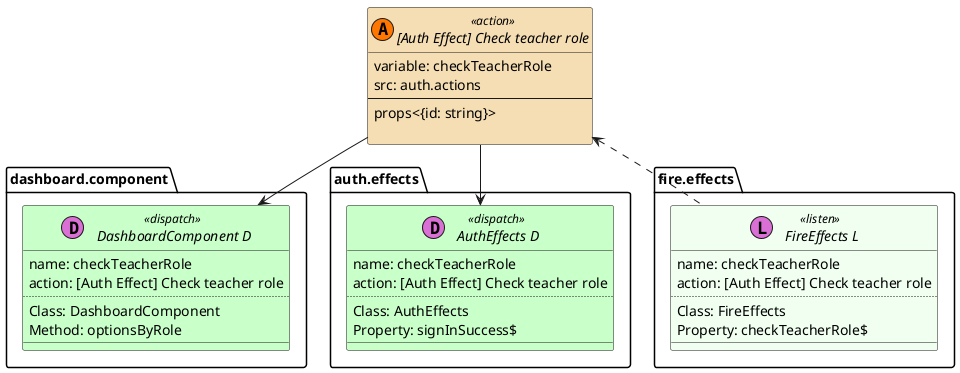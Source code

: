 @startuml [Auth Effect] Check teacher role

set namespaceSeparator ::
skinparam class {
    BackgroundColor<<listen>> HoneyDew
    BackgroundColor<<action>> Wheat
    BackgroundColor<<dispatch>> Technology
}

interface "[Auth Effect] Check teacher role" << (A,#FF7700) action >> {
            variable: checkTeacherRole
            src: auth.actions
            --
            props<{id: string}>

        }

        
interface "dashboard.component:: DashboardComponent D" << (D,orchid) dispatch >> {
            name: checkTeacherRole
            action: [Auth Effect] Check teacher role
            ..
            Class: DashboardComponent
Method: optionsByRole
            __
        }
        "[Auth Effect] Check teacher role" -down-> "dashboard.component:: DashboardComponent D"

interface "auth.effects:: AuthEffects D" << (D,orchid) dispatch >> {
            name: checkTeacherRole
            action: [Auth Effect] Check teacher role
            ..
            Class: AuthEffects
Property: signInSuccess$
            __
        }
        "[Auth Effect] Check teacher role" -down-> "auth.effects:: AuthEffects D"

interface "fire.effects:: FireEffects L" << (L,orchid) listen >> {
            name: checkTeacherRole
            action: [Auth Effect] Check teacher role
            ..
            Class: FireEffects
Property: checkTeacherRole$
            __
        }
        "[Auth Effect] Check teacher role" <.down. "fire.effects:: FireEffects L"
 

@enduml